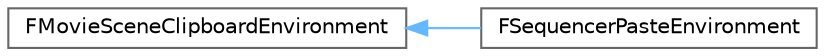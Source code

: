 digraph "Graphical Class Hierarchy"
{
 // INTERACTIVE_SVG=YES
 // LATEX_PDF_SIZE
  bgcolor="transparent";
  edge [fontname=Helvetica,fontsize=10,labelfontname=Helvetica,labelfontsize=10];
  node [fontname=Helvetica,fontsize=10,shape=box,height=0.2,width=0.4];
  rankdir="LR";
  Node0 [id="Node000000",label="FMovieSceneClipboardEnvironment",height=0.2,width=0.4,color="grey40", fillcolor="white", style="filled",URL="$d6/d63/structFMovieSceneClipboardEnvironment.html",tooltip="Structure representing an environment a clipboard applies to."];
  Node0 -> Node1 [id="edge4424_Node000000_Node000001",dir="back",color="steelblue1",style="solid",tooltip=" "];
  Node1 [id="Node000001",label="FSequencerPasteEnvironment",height=0.2,width=0.4,color="grey40", fillcolor="white", style="filled",URL="$d0/d52/structFSequencerPasteEnvironment.html",tooltip=" "];
}
